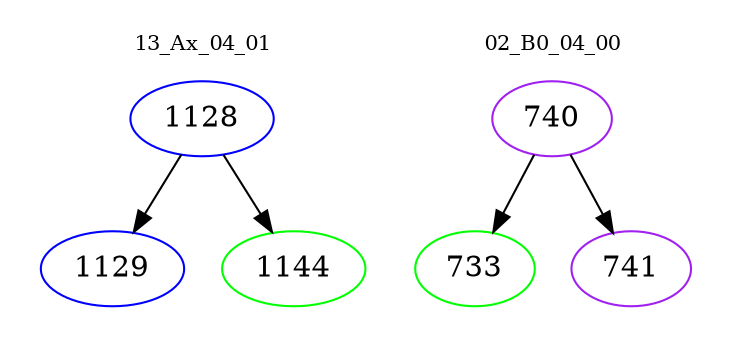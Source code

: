 digraph{
subgraph cluster_0 {
color = white
label = "13_Ax_04_01";
fontsize=10;
T0_1128 [label="1128", color="blue"]
T0_1128 -> T0_1129 [color="black"]
T0_1129 [label="1129", color="blue"]
T0_1128 -> T0_1144 [color="black"]
T0_1144 [label="1144", color="green"]
}
subgraph cluster_1 {
color = white
label = "02_B0_04_00";
fontsize=10;
T1_740 [label="740", color="purple"]
T1_740 -> T1_733 [color="black"]
T1_733 [label="733", color="green"]
T1_740 -> T1_741 [color="black"]
T1_741 [label="741", color="purple"]
}
}
